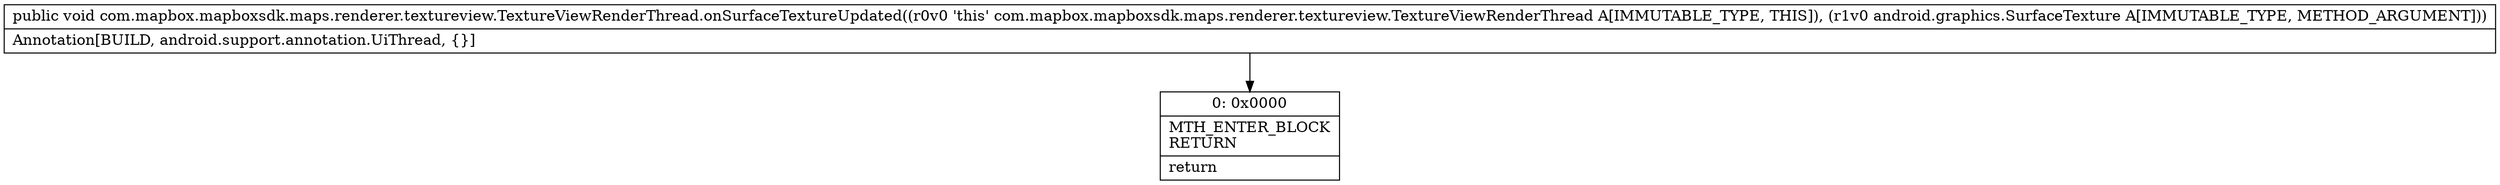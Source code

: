 digraph "CFG forcom.mapbox.mapboxsdk.maps.renderer.textureview.TextureViewRenderThread.onSurfaceTextureUpdated(Landroid\/graphics\/SurfaceTexture;)V" {
Node_0 [shape=record,label="{0\:\ 0x0000|MTH_ENTER_BLOCK\lRETURN\l|return\l}"];
MethodNode[shape=record,label="{public void com.mapbox.mapboxsdk.maps.renderer.textureview.TextureViewRenderThread.onSurfaceTextureUpdated((r0v0 'this' com.mapbox.mapboxsdk.maps.renderer.textureview.TextureViewRenderThread A[IMMUTABLE_TYPE, THIS]), (r1v0 android.graphics.SurfaceTexture A[IMMUTABLE_TYPE, METHOD_ARGUMENT]))  | Annotation[BUILD, android.support.annotation.UiThread, \{\}]\l}"];
MethodNode -> Node_0;
}

